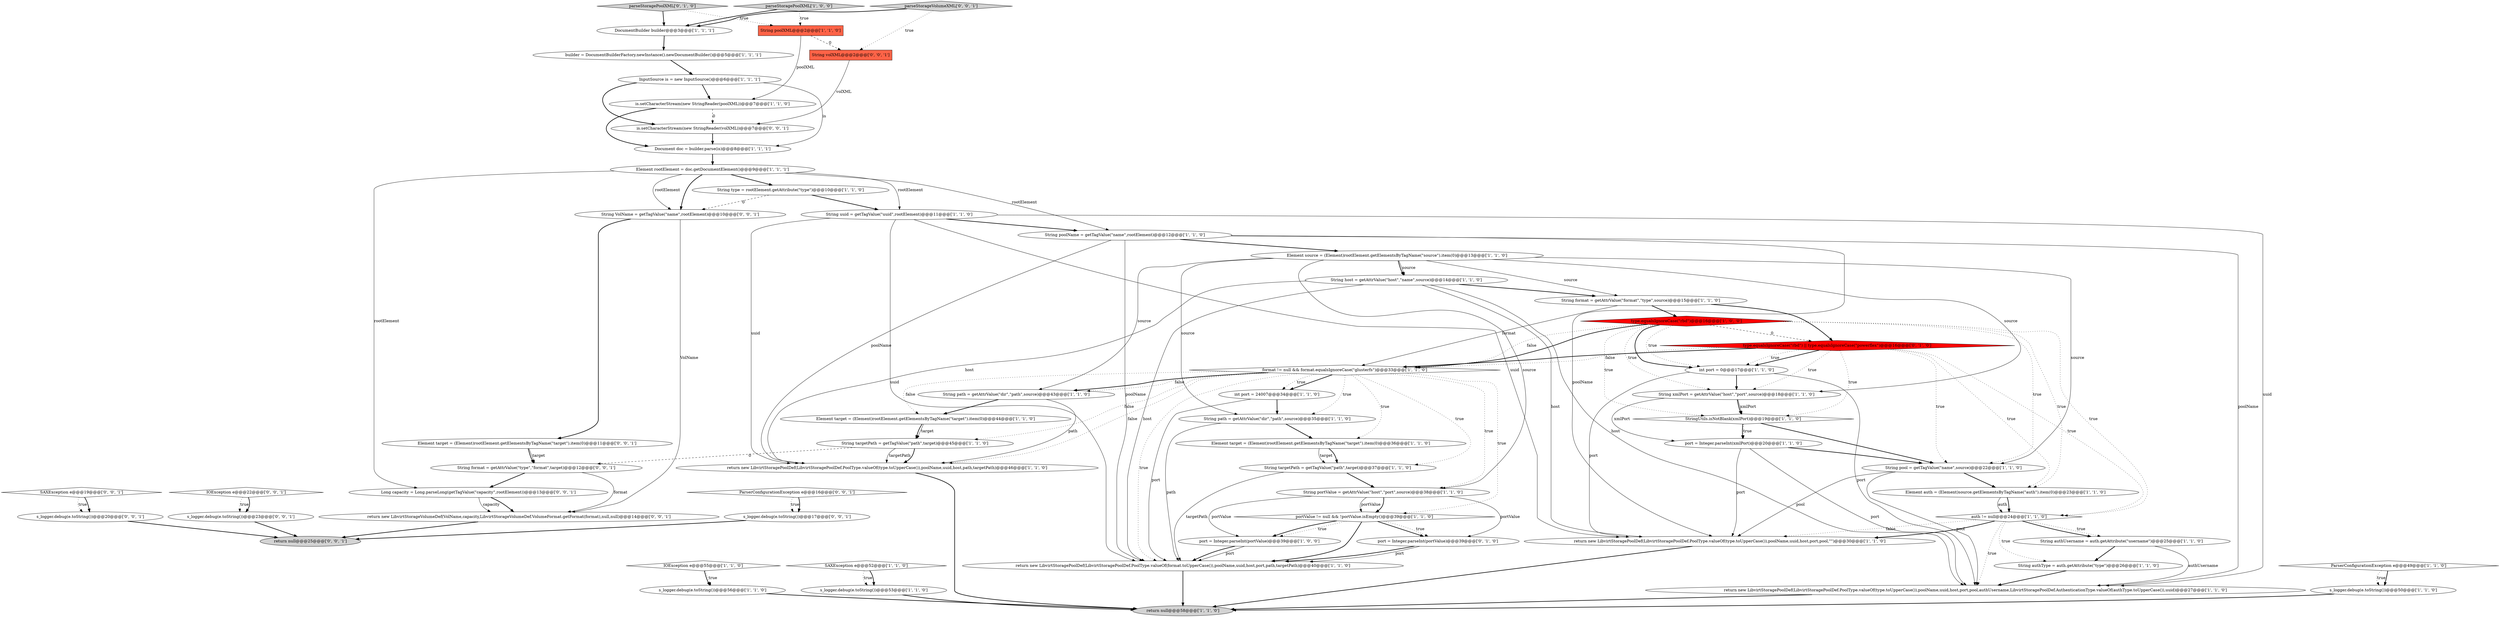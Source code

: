 digraph {
37 [style = filled, label = "format != null && format.equalsIgnoreCase(\"glusterfs\")@@@33@@@['1', '1', '0']", fillcolor = white, shape = diamond image = "AAA0AAABBB1BBB"];
26 [style = filled, label = "parseStoragePoolXML['1', '0', '0']", fillcolor = lightgray, shape = diamond image = "AAA0AAABBB1BBB"];
55 [style = filled, label = "SAXException e@@@19@@@['0', '0', '1']", fillcolor = white, shape = diamond image = "AAA0AAABBB3BBB"];
8 [style = filled, label = "String path = getAttrValue(\"dir\",\"path\",source)@@@43@@@['1', '1', '0']", fillcolor = white, shape = ellipse image = "AAA0AAABBB1BBB"];
41 [style = filled, label = "builder = DocumentBuilderFactory.newInstance().newDocumentBuilder()@@@5@@@['1', '1', '1']", fillcolor = white, shape = ellipse image = "AAA0AAABBB1BBB"];
61 [style = filled, label = "String volXML@@@2@@@['0', '0', '1']", fillcolor = tomato, shape = box image = "AAA0AAABBB3BBB"];
28 [style = filled, label = "String targetPath = getTagValue(\"path\",target)@@@45@@@['1', '1', '0']", fillcolor = white, shape = ellipse image = "AAA0AAABBB1BBB"];
6 [style = filled, label = "s_logger.debug(e.toString())@@@56@@@['1', '1', '0']", fillcolor = white, shape = ellipse image = "AAA0AAABBB1BBB"];
33 [style = filled, label = "String poolXML@@@2@@@['1', '1', '0']", fillcolor = tomato, shape = box image = "AAA0AAABBB1BBB"];
42 [style = filled, label = "type.equalsIgnoreCase(\"rbd\")@@@16@@@['1', '0', '0']", fillcolor = red, shape = diamond image = "AAA1AAABBB1BBB"];
52 [style = filled, label = "s_logger.debug(e.toString())@@@17@@@['0', '0', '1']", fillcolor = white, shape = ellipse image = "AAA0AAABBB3BBB"];
21 [style = filled, label = "portValue != null && !portValue.isEmpty()@@@39@@@['1', '1', '0']", fillcolor = white, shape = diamond image = "AAA0AAABBB1BBB"];
43 [style = filled, label = "Element source = (Element)rootElement.getElementsByTagName(\"source\").item(0)@@@13@@@['1', '1', '0']", fillcolor = white, shape = ellipse image = "AAA0AAABBB1BBB"];
9 [style = filled, label = "int port = 0@@@17@@@['1', '1', '0']", fillcolor = white, shape = ellipse image = "AAA0AAABBB1BBB"];
3 [style = filled, label = "String type = rootElement.getAttribute(\"type\")@@@10@@@['1', '1', '0']", fillcolor = white, shape = ellipse image = "AAA0AAABBB1BBB"];
44 [style = filled, label = "InputSource is = new InputSource()@@@6@@@['1', '1', '1']", fillcolor = white, shape = ellipse image = "AAA0AAABBB1BBB"];
63 [style = filled, label = "ParserConfigurationException e@@@16@@@['0', '0', '1']", fillcolor = white, shape = diamond image = "AAA0AAABBB3BBB"];
34 [style = filled, label = "IOException e@@@55@@@['1', '1', '0']", fillcolor = white, shape = diamond image = "AAA0AAABBB1BBB"];
39 [style = filled, label = "return null@@@58@@@['1', '1', '0']", fillcolor = lightgray, shape = ellipse image = "AAA0AAABBB1BBB"];
47 [style = filled, label = "type.equalsIgnoreCase(\"rbd\") || type.equalsIgnoreCase(\"powerflex\")@@@16@@@['0', '1', '0']", fillcolor = red, shape = diamond image = "AAA1AAABBB2BBB"];
16 [style = filled, label = "StringUtils.isNotBlank(xmlPort)@@@19@@@['1', '1', '0']", fillcolor = white, shape = diamond image = "AAA0AAABBB1BBB"];
7 [style = filled, label = "port = Integer.parseInt(portValue)@@@39@@@['1', '0', '0']", fillcolor = white, shape = ellipse image = "AAA0AAABBB1BBB"];
58 [style = filled, label = "Long capacity = Long.parseLong(getTagValue(\"capacity\",rootElement))@@@13@@@['0', '0', '1']", fillcolor = white, shape = ellipse image = "AAA0AAABBB3BBB"];
60 [style = filled, label = "return null@@@25@@@['0', '0', '1']", fillcolor = lightgray, shape = ellipse image = "AAA0AAABBB3BBB"];
22 [style = filled, label = "s_logger.debug(e.toString())@@@53@@@['1', '1', '0']", fillcolor = white, shape = ellipse image = "AAA0AAABBB1BBB"];
14 [style = filled, label = "String authUsername = auth.getAttribute(\"username\")@@@25@@@['1', '1', '0']", fillcolor = white, shape = ellipse image = "AAA0AAABBB1BBB"];
4 [style = filled, label = "String uuid = getTagValue(\"uuid\",rootElement)@@@11@@@['1', '1', '0']", fillcolor = white, shape = ellipse image = "AAA0AAABBB1BBB"];
12 [style = filled, label = "String portValue = getAttrValue(\"host\",\"port\",source)@@@38@@@['1', '1', '0']", fillcolor = white, shape = ellipse image = "AAA0AAABBB1BBB"];
1 [style = filled, label = "String host = getAttrValue(\"host\",\"name\",source)@@@14@@@['1', '1', '0']", fillcolor = white, shape = ellipse image = "AAA0AAABBB1BBB"];
15 [style = filled, label = "String path = getAttrValue(\"dir\",\"path\",source)@@@35@@@['1', '1', '0']", fillcolor = white, shape = ellipse image = "AAA0AAABBB1BBB"];
27 [style = filled, label = "String xmlPort = getAttrValue(\"host\",\"port\",source)@@@18@@@['1', '1', '0']", fillcolor = white, shape = ellipse image = "AAA0AAABBB1BBB"];
38 [style = filled, label = "SAXException e@@@52@@@['1', '1', '0']", fillcolor = white, shape = diamond image = "AAA0AAABBB1BBB"];
48 [style = filled, label = "parseStoragePoolXML['0', '1', '0']", fillcolor = lightgray, shape = diamond image = "AAA0AAABBB2BBB"];
56 [style = filled, label = "return new LibvirtStorageVolumeDef(VolName,capacity,LibvirtStorageVolumeDef.VolumeFormat.getFormat(format),null,null)@@@14@@@['0', '0', '1']", fillcolor = white, shape = ellipse image = "AAA0AAABBB3BBB"];
57 [style = filled, label = "IOException e@@@22@@@['0', '0', '1']", fillcolor = white, shape = diamond image = "AAA0AAABBB3BBB"];
59 [style = filled, label = "s_logger.debug(e.toString())@@@20@@@['0', '0', '1']", fillcolor = white, shape = ellipse image = "AAA0AAABBB3BBB"];
20 [style = filled, label = "port = Integer.parseInt(xmlPort)@@@20@@@['1', '1', '0']", fillcolor = white, shape = ellipse image = "AAA0AAABBB1BBB"];
0 [style = filled, label = "auth != null@@@24@@@['1', '1', '0']", fillcolor = white, shape = diamond image = "AAA0AAABBB1BBB"];
30 [style = filled, label = "return new LibvirtStoragePoolDef(LibvirtStoragePoolDef.PoolType.valueOf(type.toUpperCase()),poolName,uuid,host,port,pool,authUsername,LibvirtStoragePoolDef.AuthenticationType.valueOf(authType.toUpperCase()),uuid)@@@27@@@['1', '1', '0']", fillcolor = white, shape = ellipse image = "AAA0AAABBB1BBB"];
17 [style = filled, label = "String poolName = getTagValue(\"name\",rootElement)@@@12@@@['1', '1', '0']", fillcolor = white, shape = ellipse image = "AAA0AAABBB1BBB"];
25 [style = filled, label = "Document doc = builder.parse(is)@@@8@@@['1', '1', '1']", fillcolor = white, shape = ellipse image = "AAA0AAABBB1BBB"];
32 [style = filled, label = "String targetPath = getTagValue(\"path\",target)@@@37@@@['1', '1', '0']", fillcolor = white, shape = ellipse image = "AAA0AAABBB1BBB"];
5 [style = filled, label = "String pool = getTagValue(\"name\",source)@@@22@@@['1', '1', '0']", fillcolor = white, shape = ellipse image = "AAA0AAABBB1BBB"];
49 [style = filled, label = "Element target = (Element)rootElement.getElementsByTagName(\"target\").item(0)@@@11@@@['0', '0', '1']", fillcolor = white, shape = ellipse image = "AAA0AAABBB3BBB"];
2 [style = filled, label = "return new LibvirtStoragePoolDef(LibvirtStoragePoolDef.PoolType.valueOf(type.toUpperCase()),poolName,uuid,host,path,targetPath)@@@46@@@['1', '1', '0']", fillcolor = white, shape = ellipse image = "AAA0AAABBB1BBB"];
18 [style = filled, label = "Element target = (Element)rootElement.getElementsByTagName(\"target\").item(0)@@@36@@@['1', '1', '0']", fillcolor = white, shape = ellipse image = "AAA0AAABBB1BBB"];
23 [style = filled, label = "Element auth = (Element)source.getElementsByTagName(\"auth\").item(0)@@@23@@@['1', '1', '0']", fillcolor = white, shape = ellipse image = "AAA0AAABBB1BBB"];
24 [style = filled, label = "ParserConfigurationException e@@@49@@@['1', '1', '0']", fillcolor = white, shape = diamond image = "AAA0AAABBB1BBB"];
29 [style = filled, label = "String format = getAttrValue(\"format\",\"type\",source)@@@15@@@['1', '1', '0']", fillcolor = white, shape = ellipse image = "AAA0AAABBB1BBB"];
40 [style = filled, label = "String authType = auth.getAttribute(\"type\")@@@26@@@['1', '1', '0']", fillcolor = white, shape = ellipse image = "AAA0AAABBB1BBB"];
45 [style = filled, label = "Element rootElement = doc.getDocumentElement()@@@9@@@['1', '1', '1']", fillcolor = white, shape = ellipse image = "AAA0AAABBB1BBB"];
19 [style = filled, label = "Element target = (Element)rootElement.getElementsByTagName(\"target\").item(0)@@@44@@@['1', '1', '0']", fillcolor = white, shape = ellipse image = "AAA0AAABBB1BBB"];
36 [style = filled, label = "DocumentBuilder builder@@@3@@@['1', '1', '1']", fillcolor = white, shape = ellipse image = "AAA0AAABBB1BBB"];
13 [style = filled, label = "return new LibvirtStoragePoolDef(LibvirtStoragePoolDef.PoolType.valueOf(format.toUpperCase()),poolName,uuid,host,port,path,targetPath)@@@40@@@['1', '1', '0']", fillcolor = white, shape = ellipse image = "AAA0AAABBB1BBB"];
10 [style = filled, label = "is.setCharacterStream(new StringReader(poolXML))@@@7@@@['1', '1', '0']", fillcolor = white, shape = ellipse image = "AAA0AAABBB1BBB"];
54 [style = filled, label = "parseStorageVolumeXML['0', '0', '1']", fillcolor = lightgray, shape = diamond image = "AAA0AAABBB3BBB"];
50 [style = filled, label = "s_logger.debug(e.toString())@@@23@@@['0', '0', '1']", fillcolor = white, shape = ellipse image = "AAA0AAABBB3BBB"];
53 [style = filled, label = "String VolName = getTagValue(\"name\",rootElement)@@@10@@@['0', '0', '1']", fillcolor = white, shape = ellipse image = "AAA0AAABBB3BBB"];
51 [style = filled, label = "String format = getAttrValue(\"type\",\"format\",target)@@@12@@@['0', '0', '1']", fillcolor = white, shape = ellipse image = "AAA0AAABBB3BBB"];
31 [style = filled, label = "return new LibvirtStoragePoolDef(LibvirtStoragePoolDef.PoolType.valueOf(type.toUpperCase()),poolName,uuid,host,port,pool,\"\")@@@30@@@['1', '1', '0']", fillcolor = white, shape = ellipse image = "AAA0AAABBB1BBB"];
35 [style = filled, label = "s_logger.debug(e.toString())@@@50@@@['1', '1', '0']", fillcolor = white, shape = ellipse image = "AAA0AAABBB1BBB"];
62 [style = filled, label = "is.setCharacterStream(new StringReader(volXML))@@@7@@@['0', '0', '1']", fillcolor = white, shape = ellipse image = "AAA0AAABBB3BBB"];
11 [style = filled, label = "int port = 24007@@@34@@@['1', '1', '0']", fillcolor = white, shape = ellipse image = "AAA0AAABBB1BBB"];
46 [style = filled, label = "port = Integer.parseInt(portValue)@@@39@@@['0', '1', '0']", fillcolor = white, shape = ellipse image = "AAA0AAABBB2BBB"];
47->9 [style = bold, label=""];
27->16 [style = solid, label="xmlPort"];
37->11 [style = bold, label=""];
46->13 [style = bold, label=""];
25->45 [style = bold, label=""];
32->12 [style = bold, label=""];
33->61 [style = dashed, label="0"];
47->37 [style = dotted, label="false"];
24->35 [style = dotted, label="true"];
49->51 [style = solid, label="target"];
42->9 [style = bold, label=""];
9->30 [style = solid, label="port"];
49->51 [style = bold, label=""];
16->20 [style = dotted, label="true"];
5->30 [style = solid, label="pool"];
47->37 [style = bold, label=""];
54->61 [style = dotted, label="true"];
43->15 [style = solid, label="source"];
11->13 [style = solid, label="port"];
3->4 [style = bold, label=""];
21->46 [style = bold, label=""];
0->14 [style = bold, label=""];
52->60 [style = bold, label=""];
37->8 [style = dotted, label="false"];
45->4 [style = solid, label="rootElement"];
42->37 [style = dotted, label="false"];
43->1 [style = bold, label=""];
21->7 [style = dotted, label="true"];
18->32 [style = bold, label=""];
42->23 [style = dotted, label="true"];
4->2 [style = solid, label="uuid"];
19->28 [style = bold, label=""];
37->2 [style = dotted, label="false"];
15->13 [style = solid, label="path"];
42->0 [style = dotted, label="true"];
21->13 [style = bold, label=""];
29->47 [style = bold, label=""];
29->37 [style = solid, label="format"];
14->30 [style = solid, label="authUsername"];
0->31 [style = dotted, label="false"];
55->59 [style = dotted, label="true"];
1->30 [style = solid, label="host"];
59->60 [style = bold, label=""];
36->41 [style = bold, label=""];
5->23 [style = bold, label=""];
55->59 [style = bold, label=""];
4->13 [style = solid, label="uuid"];
12->21 [style = bold, label=""];
62->25 [style = bold, label=""];
1->13 [style = solid, label="host"];
47->5 [style = dotted, label="true"];
20->30 [style = solid, label="port"];
48->33 [style = dotted, label="true"];
33->10 [style = solid, label="poolXML"];
37->18 [style = dotted, label="true"];
12->21 [style = solid, label="portValue"];
17->30 [style = solid, label="poolName"];
27->16 [style = bold, label=""];
51->58 [style = bold, label=""];
63->52 [style = dotted, label="true"];
12->46 [style = solid, label="portValue"];
58->56 [style = bold, label=""];
51->56 [style = solid, label="format"];
2->39 [style = bold, label=""];
45->53 [style = solid, label="rootElement"];
57->50 [style = dotted, label="true"];
10->25 [style = bold, label=""];
17->2 [style = solid, label="poolName"];
1->31 [style = solid, label="host"];
19->28 [style = solid, label="target"];
18->32 [style = solid, label="target"];
17->31 [style = solid, label="poolName"];
21->7 [style = bold, label=""];
0->14 [style = dotted, label="true"];
42->16 [style = dotted, label="true"];
43->1 [style = solid, label="source"];
20->31 [style = solid, label="port"];
10->62 [style = dashed, label="0"];
28->2 [style = solid, label="targetPath"];
16->20 [style = bold, label=""];
43->5 [style = solid, label="source"];
6->39 [style = bold, label=""];
9->31 [style = solid, label="port"];
53->56 [style = solid, label="VolName"];
1->2 [style = solid, label="host"];
0->31 [style = bold, label=""];
12->7 [style = solid, label="portValue"];
45->58 [style = solid, label="rootElement"];
7->13 [style = solid, label="port"];
42->37 [style = bold, label=""];
26->33 [style = dotted, label="true"];
43->29 [style = solid, label="source"];
4->17 [style = bold, label=""];
44->62 [style = bold, label=""];
5->31 [style = solid, label="pool"];
37->11 [style = dotted, label="true"];
21->46 [style = dotted, label="true"];
56->60 [style = bold, label=""];
35->39 [style = bold, label=""];
38->22 [style = dotted, label="true"];
13->39 [style = bold, label=""];
45->53 [style = bold, label=""];
32->13 [style = solid, label="targetPath"];
47->23 [style = dotted, label="true"];
23->0 [style = bold, label=""];
0->30 [style = dotted, label="true"];
37->15 [style = dotted, label="true"];
28->51 [style = dashed, label="0"];
3->53 [style = dashed, label="0"];
58->56 [style = solid, label="capacity"];
9->27 [style = bold, label=""];
17->43 [style = bold, label=""];
42->5 [style = dotted, label="true"];
47->9 [style = dotted, label="true"];
50->60 [style = bold, label=""];
54->36 [style = bold, label=""];
37->32 [style = dotted, label="true"];
17->13 [style = solid, label="poolName"];
29->42 [style = bold, label=""];
23->0 [style = solid, label="auth"];
63->52 [style = bold, label=""];
16->5 [style = bold, label=""];
22->39 [style = bold, label=""];
40->30 [style = bold, label=""];
31->39 [style = bold, label=""];
47->0 [style = dotted, label="true"];
1->29 [style = bold, label=""];
37->8 [style = bold, label=""];
43->8 [style = solid, label="source"];
8->2 [style = solid, label="path"];
7->13 [style = bold, label=""];
0->40 [style = dotted, label="true"];
43->27 [style = solid, label="source"];
37->28 [style = dotted, label="false"];
48->36 [style = bold, label=""];
45->3 [style = bold, label=""];
57->50 [style = bold, label=""];
24->35 [style = bold, label=""];
8->19 [style = bold, label=""];
27->20 [style = solid, label="xmlPort"];
26->36 [style = bold, label=""];
42->47 [style = dashed, label="0"];
37->21 [style = dotted, label="true"];
44->10 [style = bold, label=""];
37->12 [style = dotted, label="true"];
43->12 [style = solid, label="source"];
47->27 [style = dotted, label="true"];
15->18 [style = bold, label=""];
11->15 [style = bold, label=""];
20->5 [style = bold, label=""];
53->49 [style = bold, label=""];
37->19 [style = dotted, label="false"];
61->62 [style = solid, label="volXML"];
28->2 [style = bold, label=""];
4->31 [style = solid, label="uuid"];
42->27 [style = dotted, label="true"];
42->9 [style = dotted, label="true"];
47->16 [style = dotted, label="true"];
34->6 [style = bold, label=""];
45->17 [style = solid, label="rootElement"];
4->30 [style = solid, label="uuid"];
30->39 [style = bold, label=""];
46->13 [style = solid, label="port"];
34->6 [style = dotted, label="true"];
38->22 [style = bold, label=""];
44->25 [style = solid, label="is"];
41->44 [style = bold, label=""];
14->40 [style = bold, label=""];
37->13 [style = dotted, label="true"];
}
